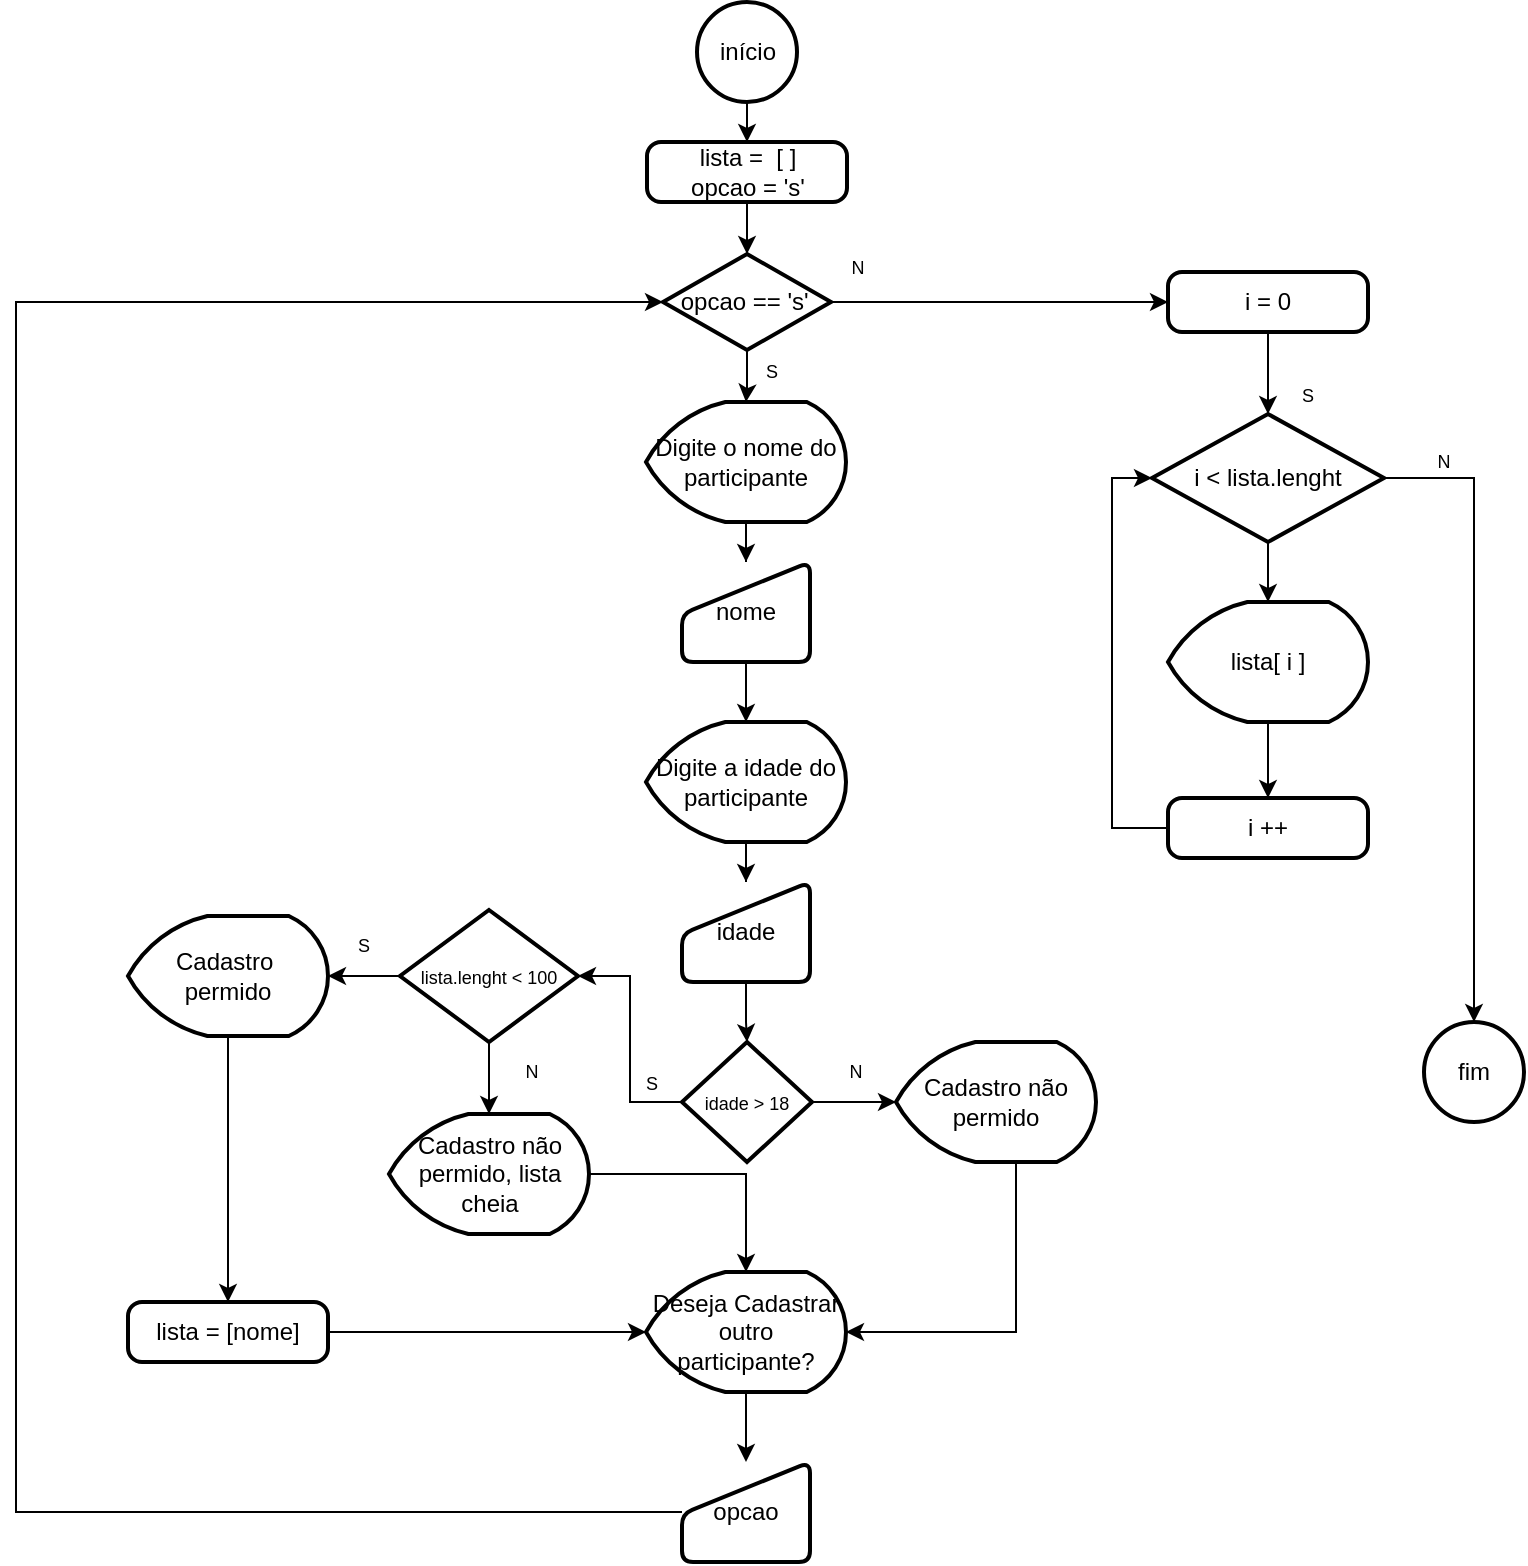 <mxfile version="20.3.7" type="device"><diagram id="urF-0aT34lOI_6tENBDl" name="Página-1"><mxGraphModel dx="1139" dy="1976" grid="1" gridSize="8" guides="1" tooltips="1" connect="1" arrows="1" fold="1" page="1" pageScale="1" pageWidth="827" pageHeight="1169" math="0" shadow="0"><root><mxCell id="0"/><mxCell id="1" parent="0"/><mxCell id="oNupbgh7R-uFVx4mv_T_-26" style="edgeStyle=orthogonalEdgeStyle;rounded=0;orthogonalLoop=1;jettySize=auto;html=1;fontSize=12;" edge="1" parent="1" source="oNupbgh7R-uFVx4mv_T_-2" target="oNupbgh7R-uFVx4mv_T_-25"><mxGeometry relative="1" as="geometry"/></mxCell><mxCell id="oNupbgh7R-uFVx4mv_T_-2" value="início" style="strokeWidth=2;html=1;shape=mxgraph.flowchart.start_2;whiteSpace=wrap;" vertex="1" parent="1"><mxGeometry x="380.5" y="-110" width="50" height="50" as="geometry"/></mxCell><mxCell id="oNupbgh7R-uFVx4mv_T_-3" value="fim" style="strokeWidth=2;html=1;shape=mxgraph.flowchart.start_2;whiteSpace=wrap;" vertex="1" parent="1"><mxGeometry x="744" y="400" width="50" height="50" as="geometry"/></mxCell><mxCell id="oNupbgh7R-uFVx4mv_T_-7" style="edgeStyle=orthogonalEdgeStyle;rounded=0;orthogonalLoop=1;jettySize=auto;html=1;" edge="1" parent="1" source="oNupbgh7R-uFVx4mv_T_-4" target="oNupbgh7R-uFVx4mv_T_-6"><mxGeometry relative="1" as="geometry"/></mxCell><mxCell id="oNupbgh7R-uFVx4mv_T_-4" value="Digite o nome do participante" style="strokeWidth=2;html=1;shape=mxgraph.flowchart.display;whiteSpace=wrap;" vertex="1" parent="1"><mxGeometry x="355" y="90" width="100" height="60" as="geometry"/></mxCell><mxCell id="oNupbgh7R-uFVx4mv_T_-9" style="edgeStyle=orthogonalEdgeStyle;rounded=0;orthogonalLoop=1;jettySize=auto;html=1;" edge="1" parent="1" source="oNupbgh7R-uFVx4mv_T_-6" target="oNupbgh7R-uFVx4mv_T_-8"><mxGeometry relative="1" as="geometry"/></mxCell><mxCell id="oNupbgh7R-uFVx4mv_T_-6" value="nome" style="html=1;strokeWidth=2;shape=manualInput;whiteSpace=wrap;rounded=1;size=26;arcSize=11;" vertex="1" parent="1"><mxGeometry x="373" y="170" width="64" height="50" as="geometry"/></mxCell><mxCell id="oNupbgh7R-uFVx4mv_T_-11" style="edgeStyle=orthogonalEdgeStyle;rounded=0;orthogonalLoop=1;jettySize=auto;html=1;" edge="1" parent="1" source="oNupbgh7R-uFVx4mv_T_-8" target="oNupbgh7R-uFVx4mv_T_-10"><mxGeometry relative="1" as="geometry"/></mxCell><mxCell id="oNupbgh7R-uFVx4mv_T_-8" value="Digite a idade do participante" style="strokeWidth=2;html=1;shape=mxgraph.flowchart.display;whiteSpace=wrap;" vertex="1" parent="1"><mxGeometry x="355" y="250" width="100" height="60" as="geometry"/></mxCell><mxCell id="oNupbgh7R-uFVx4mv_T_-13" style="edgeStyle=orthogonalEdgeStyle;rounded=0;orthogonalLoop=1;jettySize=auto;html=1;" edge="1" parent="1" source="oNupbgh7R-uFVx4mv_T_-10" target="oNupbgh7R-uFVx4mv_T_-12"><mxGeometry relative="1" as="geometry"/></mxCell><mxCell id="oNupbgh7R-uFVx4mv_T_-10" value="idade" style="html=1;strokeWidth=2;shape=manualInput;whiteSpace=wrap;rounded=1;size=26;arcSize=11;" vertex="1" parent="1"><mxGeometry x="373" y="330" width="64" height="50" as="geometry"/></mxCell><mxCell id="oNupbgh7R-uFVx4mv_T_-15" style="edgeStyle=orthogonalEdgeStyle;rounded=0;orthogonalLoop=1;jettySize=auto;html=1;fontSize=9;" edge="1" parent="1" source="oNupbgh7R-uFVx4mv_T_-12" target="oNupbgh7R-uFVx4mv_T_-14"><mxGeometry relative="1" as="geometry"/></mxCell><mxCell id="oNupbgh7R-uFVx4mv_T_-18" style="edgeStyle=orthogonalEdgeStyle;rounded=0;orthogonalLoop=1;jettySize=auto;html=1;fontSize=9;" edge="1" parent="1" source="oNupbgh7R-uFVx4mv_T_-12" target="oNupbgh7R-uFVx4mv_T_-34"><mxGeometry relative="1" as="geometry"><mxPoint x="330" y="440" as="targetPoint"/></mxGeometry></mxCell><mxCell id="oNupbgh7R-uFVx4mv_T_-12" value="&lt;font style=&quot;font-size: 9px;&quot;&gt;idade &amp;gt; 18&lt;/font&gt;" style="strokeWidth=2;html=1;shape=mxgraph.flowchart.decision;whiteSpace=wrap;" vertex="1" parent="1"><mxGeometry x="373" y="410" width="65" height="60" as="geometry"/></mxCell><mxCell id="oNupbgh7R-uFVx4mv_T_-21" style="edgeStyle=orthogonalEdgeStyle;rounded=0;orthogonalLoop=1;jettySize=auto;html=1;entryX=1;entryY=0.5;entryDx=0;entryDy=0;entryPerimeter=0;fontSize=9;" edge="1" parent="1" source="oNupbgh7R-uFVx4mv_T_-14" target="oNupbgh7R-uFVx4mv_T_-20"><mxGeometry relative="1" as="geometry"><Array as="points"><mxPoint x="540" y="555"/></Array></mxGeometry></mxCell><mxCell id="oNupbgh7R-uFVx4mv_T_-14" value="Cadastro não permido" style="strokeWidth=2;html=1;shape=mxgraph.flowchart.display;whiteSpace=wrap;" vertex="1" parent="1"><mxGeometry x="480" y="410" width="100" height="60" as="geometry"/></mxCell><mxCell id="oNupbgh7R-uFVx4mv_T_-16" value="N" style="text;html=1;strokeColor=none;fillColor=none;align=center;verticalAlign=middle;whiteSpace=wrap;rounded=0;fontSize=9;" vertex="1" parent="1"><mxGeometry x="430" y="410" width="60" height="30" as="geometry"/></mxCell><mxCell id="oNupbgh7R-uFVx4mv_T_-19" value="S" style="text;html=1;strokeColor=none;fillColor=none;align=center;verticalAlign=middle;whiteSpace=wrap;rounded=0;fontSize=9;" vertex="1" parent="1"><mxGeometry x="327.5" y="416" width="60" height="30" as="geometry"/></mxCell><mxCell id="oNupbgh7R-uFVx4mv_T_-24" style="edgeStyle=orthogonalEdgeStyle;rounded=0;orthogonalLoop=1;jettySize=auto;html=1;fontSize=9;" edge="1" parent="1" source="oNupbgh7R-uFVx4mv_T_-20" target="oNupbgh7R-uFVx4mv_T_-23"><mxGeometry relative="1" as="geometry"/></mxCell><mxCell id="oNupbgh7R-uFVx4mv_T_-20" value="Deseja Cadastrar outro participante?" style="strokeWidth=2;html=1;shape=mxgraph.flowchart.display;whiteSpace=wrap;" vertex="1" parent="1"><mxGeometry x="355" y="525" width="100" height="60" as="geometry"/></mxCell><mxCell id="oNupbgh7R-uFVx4mv_T_-30" style="edgeStyle=orthogonalEdgeStyle;rounded=0;orthogonalLoop=1;jettySize=auto;html=1;entryX=0;entryY=0.5;entryDx=0;entryDy=0;fontSize=12;entryPerimeter=0;" edge="1" parent="1" source="oNupbgh7R-uFVx4mv_T_-23" target="oNupbgh7R-uFVx4mv_T_-27"><mxGeometry relative="1" as="geometry"><Array as="points"><mxPoint x="40" y="645"/><mxPoint x="40" y="40"/></Array></mxGeometry></mxCell><mxCell id="oNupbgh7R-uFVx4mv_T_-23" value="opcao" style="html=1;strokeWidth=2;shape=manualInput;whiteSpace=wrap;rounded=1;size=26;arcSize=11;" vertex="1" parent="1"><mxGeometry x="373" y="620" width="64" height="50" as="geometry"/></mxCell><mxCell id="oNupbgh7R-uFVx4mv_T_-28" style="edgeStyle=orthogonalEdgeStyle;rounded=0;orthogonalLoop=1;jettySize=auto;html=1;fontSize=12;" edge="1" parent="1" source="oNupbgh7R-uFVx4mv_T_-25" target="oNupbgh7R-uFVx4mv_T_-27"><mxGeometry relative="1" as="geometry"/></mxCell><mxCell id="oNupbgh7R-uFVx4mv_T_-25" value="&lt;font style=&quot;font-size: 12px;&quot;&gt;lista =&amp;nbsp; [ ]&lt;br&gt;opcao = 's'&lt;/font&gt;" style="rounded=1;whiteSpace=wrap;html=1;absoluteArcSize=1;arcSize=14;strokeWidth=2;fontSize=9;" vertex="1" parent="1"><mxGeometry x="355.5" y="-40" width="100" height="30" as="geometry"/></mxCell><mxCell id="oNupbgh7R-uFVx4mv_T_-29" style="edgeStyle=orthogonalEdgeStyle;rounded=0;orthogonalLoop=1;jettySize=auto;html=1;entryX=0.5;entryY=0;entryDx=0;entryDy=0;entryPerimeter=0;fontSize=12;" edge="1" parent="1" source="oNupbgh7R-uFVx4mv_T_-27" target="oNupbgh7R-uFVx4mv_T_-4"><mxGeometry relative="1" as="geometry"/></mxCell><mxCell id="oNupbgh7R-uFVx4mv_T_-48" style="edgeStyle=orthogonalEdgeStyle;rounded=0;orthogonalLoop=1;jettySize=auto;html=1;entryX=0;entryY=0.5;entryDx=0;entryDy=0;fontSize=12;" edge="1" parent="1" source="oNupbgh7R-uFVx4mv_T_-27" target="oNupbgh7R-uFVx4mv_T_-46"><mxGeometry relative="1" as="geometry"/></mxCell><mxCell id="oNupbgh7R-uFVx4mv_T_-27" value="opcao == 's'&amp;nbsp;" style="strokeWidth=2;html=1;shape=mxgraph.flowchart.decision;whiteSpace=wrap;fontSize=12;" vertex="1" parent="1"><mxGeometry x="363.5" y="16" width="84" height="48" as="geometry"/></mxCell><mxCell id="oNupbgh7R-uFVx4mv_T_-31" value="S" style="text;html=1;strokeColor=none;fillColor=none;align=center;verticalAlign=middle;whiteSpace=wrap;rounded=0;fontSize=9;" vertex="1" parent="1"><mxGeometry x="387.5" y="60" width="60" height="30" as="geometry"/></mxCell><mxCell id="oNupbgh7R-uFVx4mv_T_-33" value="N" style="text;html=1;strokeColor=none;fillColor=none;align=center;verticalAlign=middle;whiteSpace=wrap;rounded=0;fontSize=9;" vertex="1" parent="1"><mxGeometry x="430.5" y="8" width="60" height="30" as="geometry"/></mxCell><mxCell id="oNupbgh7R-uFVx4mv_T_-36" style="edgeStyle=orthogonalEdgeStyle;rounded=0;orthogonalLoop=1;jettySize=auto;html=1;fontSize=12;" edge="1" parent="1" source="oNupbgh7R-uFVx4mv_T_-34" target="oNupbgh7R-uFVx4mv_T_-35"><mxGeometry relative="1" as="geometry"/></mxCell><mxCell id="oNupbgh7R-uFVx4mv_T_-40" style="edgeStyle=orthogonalEdgeStyle;rounded=0;orthogonalLoop=1;jettySize=auto;html=1;entryX=1;entryY=0.5;entryDx=0;entryDy=0;entryPerimeter=0;fontSize=12;" edge="1" parent="1" source="oNupbgh7R-uFVx4mv_T_-34" target="oNupbgh7R-uFVx4mv_T_-39"><mxGeometry relative="1" as="geometry"/></mxCell><mxCell id="oNupbgh7R-uFVx4mv_T_-34" value="&lt;font style=&quot;font-size: 9px;&quot;&gt;lista.lenght &amp;lt; 100&lt;/font&gt;" style="strokeWidth=2;html=1;shape=mxgraph.flowchart.decision;whiteSpace=wrap;" vertex="1" parent="1"><mxGeometry x="232" y="344" width="89" height="66" as="geometry"/></mxCell><mxCell id="oNupbgh7R-uFVx4mv_T_-45" style="edgeStyle=orthogonalEdgeStyle;rounded=0;orthogonalLoop=1;jettySize=auto;html=1;entryX=0.5;entryY=0;entryDx=0;entryDy=0;entryPerimeter=0;fontSize=12;" edge="1" parent="1" source="oNupbgh7R-uFVx4mv_T_-35" target="oNupbgh7R-uFVx4mv_T_-20"><mxGeometry relative="1" as="geometry"/></mxCell><mxCell id="oNupbgh7R-uFVx4mv_T_-35" value="Cadastro não permido, lista cheia" style="strokeWidth=2;html=1;shape=mxgraph.flowchart.display;whiteSpace=wrap;" vertex="1" parent="1"><mxGeometry x="226.5" y="446" width="100" height="60" as="geometry"/></mxCell><mxCell id="oNupbgh7R-uFVx4mv_T_-37" value="N" style="text;html=1;strokeColor=none;fillColor=none;align=center;verticalAlign=middle;whiteSpace=wrap;rounded=0;fontSize=9;" vertex="1" parent="1"><mxGeometry x="267.5" y="410" width="60" height="30" as="geometry"/></mxCell><mxCell id="oNupbgh7R-uFVx4mv_T_-43" style="edgeStyle=orthogonalEdgeStyle;rounded=0;orthogonalLoop=1;jettySize=auto;html=1;fontSize=12;" edge="1" parent="1" source="oNupbgh7R-uFVx4mv_T_-39" target="oNupbgh7R-uFVx4mv_T_-42"><mxGeometry relative="1" as="geometry"/></mxCell><mxCell id="oNupbgh7R-uFVx4mv_T_-39" value="Cadastro&amp;nbsp; permido" style="strokeWidth=2;html=1;shape=mxgraph.flowchart.display;whiteSpace=wrap;" vertex="1" parent="1"><mxGeometry x="96" y="347" width="100" height="60" as="geometry"/></mxCell><mxCell id="oNupbgh7R-uFVx4mv_T_-41" value="S" style="text;html=1;strokeColor=none;fillColor=none;align=center;verticalAlign=middle;whiteSpace=wrap;rounded=0;fontSize=9;" vertex="1" parent="1"><mxGeometry x="184" y="347" width="60" height="30" as="geometry"/></mxCell><mxCell id="oNupbgh7R-uFVx4mv_T_-44" style="edgeStyle=orthogonalEdgeStyle;rounded=0;orthogonalLoop=1;jettySize=auto;html=1;entryX=0;entryY=0.5;entryDx=0;entryDy=0;entryPerimeter=0;fontSize=12;" edge="1" parent="1" source="oNupbgh7R-uFVx4mv_T_-42" target="oNupbgh7R-uFVx4mv_T_-20"><mxGeometry relative="1" as="geometry"/></mxCell><mxCell id="oNupbgh7R-uFVx4mv_T_-42" value="&lt;span style=&quot;font-size: 12px;&quot;&gt;lista = [nome]&lt;/span&gt;" style="rounded=1;whiteSpace=wrap;html=1;absoluteArcSize=1;arcSize=14;strokeWidth=2;fontSize=9;" vertex="1" parent="1"><mxGeometry x="96" y="540" width="100" height="30" as="geometry"/></mxCell><mxCell id="oNupbgh7R-uFVx4mv_T_-50" style="edgeStyle=orthogonalEdgeStyle;rounded=0;orthogonalLoop=1;jettySize=auto;html=1;fontSize=12;" edge="1" parent="1" source="oNupbgh7R-uFVx4mv_T_-46" target="oNupbgh7R-uFVx4mv_T_-49"><mxGeometry relative="1" as="geometry"/></mxCell><mxCell id="oNupbgh7R-uFVx4mv_T_-46" value="&lt;span style=&quot;font-size: 12px;&quot;&gt;i = 0&lt;/span&gt;" style="rounded=1;whiteSpace=wrap;html=1;absoluteArcSize=1;arcSize=14;strokeWidth=2;fontSize=9;" vertex="1" parent="1"><mxGeometry x="616" y="25" width="100" height="30" as="geometry"/></mxCell><mxCell id="oNupbgh7R-uFVx4mv_T_-52" style="edgeStyle=orthogonalEdgeStyle;rounded=0;orthogonalLoop=1;jettySize=auto;html=1;fontSize=12;" edge="1" parent="1" source="oNupbgh7R-uFVx4mv_T_-49" target="oNupbgh7R-uFVx4mv_T_-51"><mxGeometry relative="1" as="geometry"/></mxCell><mxCell id="oNupbgh7R-uFVx4mv_T_-57" style="edgeStyle=orthogonalEdgeStyle;rounded=0;orthogonalLoop=1;jettySize=auto;html=1;entryX=0.5;entryY=0;entryDx=0;entryDy=0;entryPerimeter=0;fontSize=12;" edge="1" parent="1" source="oNupbgh7R-uFVx4mv_T_-49" target="oNupbgh7R-uFVx4mv_T_-3"><mxGeometry relative="1" as="geometry"/></mxCell><mxCell id="oNupbgh7R-uFVx4mv_T_-49" value="i &amp;lt; lista.lenght" style="strokeWidth=2;html=1;shape=mxgraph.flowchart.decision;whiteSpace=wrap;fontSize=12;" vertex="1" parent="1"><mxGeometry x="608" y="96" width="116" height="64" as="geometry"/></mxCell><mxCell id="oNupbgh7R-uFVx4mv_T_-54" style="edgeStyle=orthogonalEdgeStyle;rounded=0;orthogonalLoop=1;jettySize=auto;html=1;fontSize=12;" edge="1" parent="1" source="oNupbgh7R-uFVx4mv_T_-51" target="oNupbgh7R-uFVx4mv_T_-53"><mxGeometry relative="1" as="geometry"/></mxCell><mxCell id="oNupbgh7R-uFVx4mv_T_-51" value="lista[ i ]" style="strokeWidth=2;html=1;shape=mxgraph.flowchart.display;whiteSpace=wrap;" vertex="1" parent="1"><mxGeometry x="616" y="190" width="100" height="60" as="geometry"/></mxCell><mxCell id="oNupbgh7R-uFVx4mv_T_-56" style="edgeStyle=orthogonalEdgeStyle;rounded=0;orthogonalLoop=1;jettySize=auto;html=1;entryX=0;entryY=0.5;entryDx=0;entryDy=0;entryPerimeter=0;fontSize=12;" edge="1" parent="1" source="oNupbgh7R-uFVx4mv_T_-53" target="oNupbgh7R-uFVx4mv_T_-49"><mxGeometry relative="1" as="geometry"><Array as="points"><mxPoint x="588" y="303"/><mxPoint x="588" y="128"/></Array></mxGeometry></mxCell><mxCell id="oNupbgh7R-uFVx4mv_T_-53" value="&lt;span style=&quot;font-size: 12px;&quot;&gt;i ++&lt;/span&gt;" style="rounded=1;whiteSpace=wrap;html=1;absoluteArcSize=1;arcSize=14;strokeWidth=2;fontSize=9;" vertex="1" parent="1"><mxGeometry x="616" y="288" width="100" height="30" as="geometry"/></mxCell><mxCell id="oNupbgh7R-uFVx4mv_T_-55" value="S" style="text;html=1;strokeColor=none;fillColor=none;align=center;verticalAlign=middle;whiteSpace=wrap;rounded=0;fontSize=9;" vertex="1" parent="1"><mxGeometry x="656" y="72" width="60" height="30" as="geometry"/></mxCell><mxCell id="oNupbgh7R-uFVx4mv_T_-58" value="N" style="text;html=1;strokeColor=none;fillColor=none;align=center;verticalAlign=middle;whiteSpace=wrap;rounded=0;fontSize=9;" vertex="1" parent="1"><mxGeometry x="724" y="105" width="60" height="30" as="geometry"/></mxCell></root></mxGraphModel></diagram></mxfile>